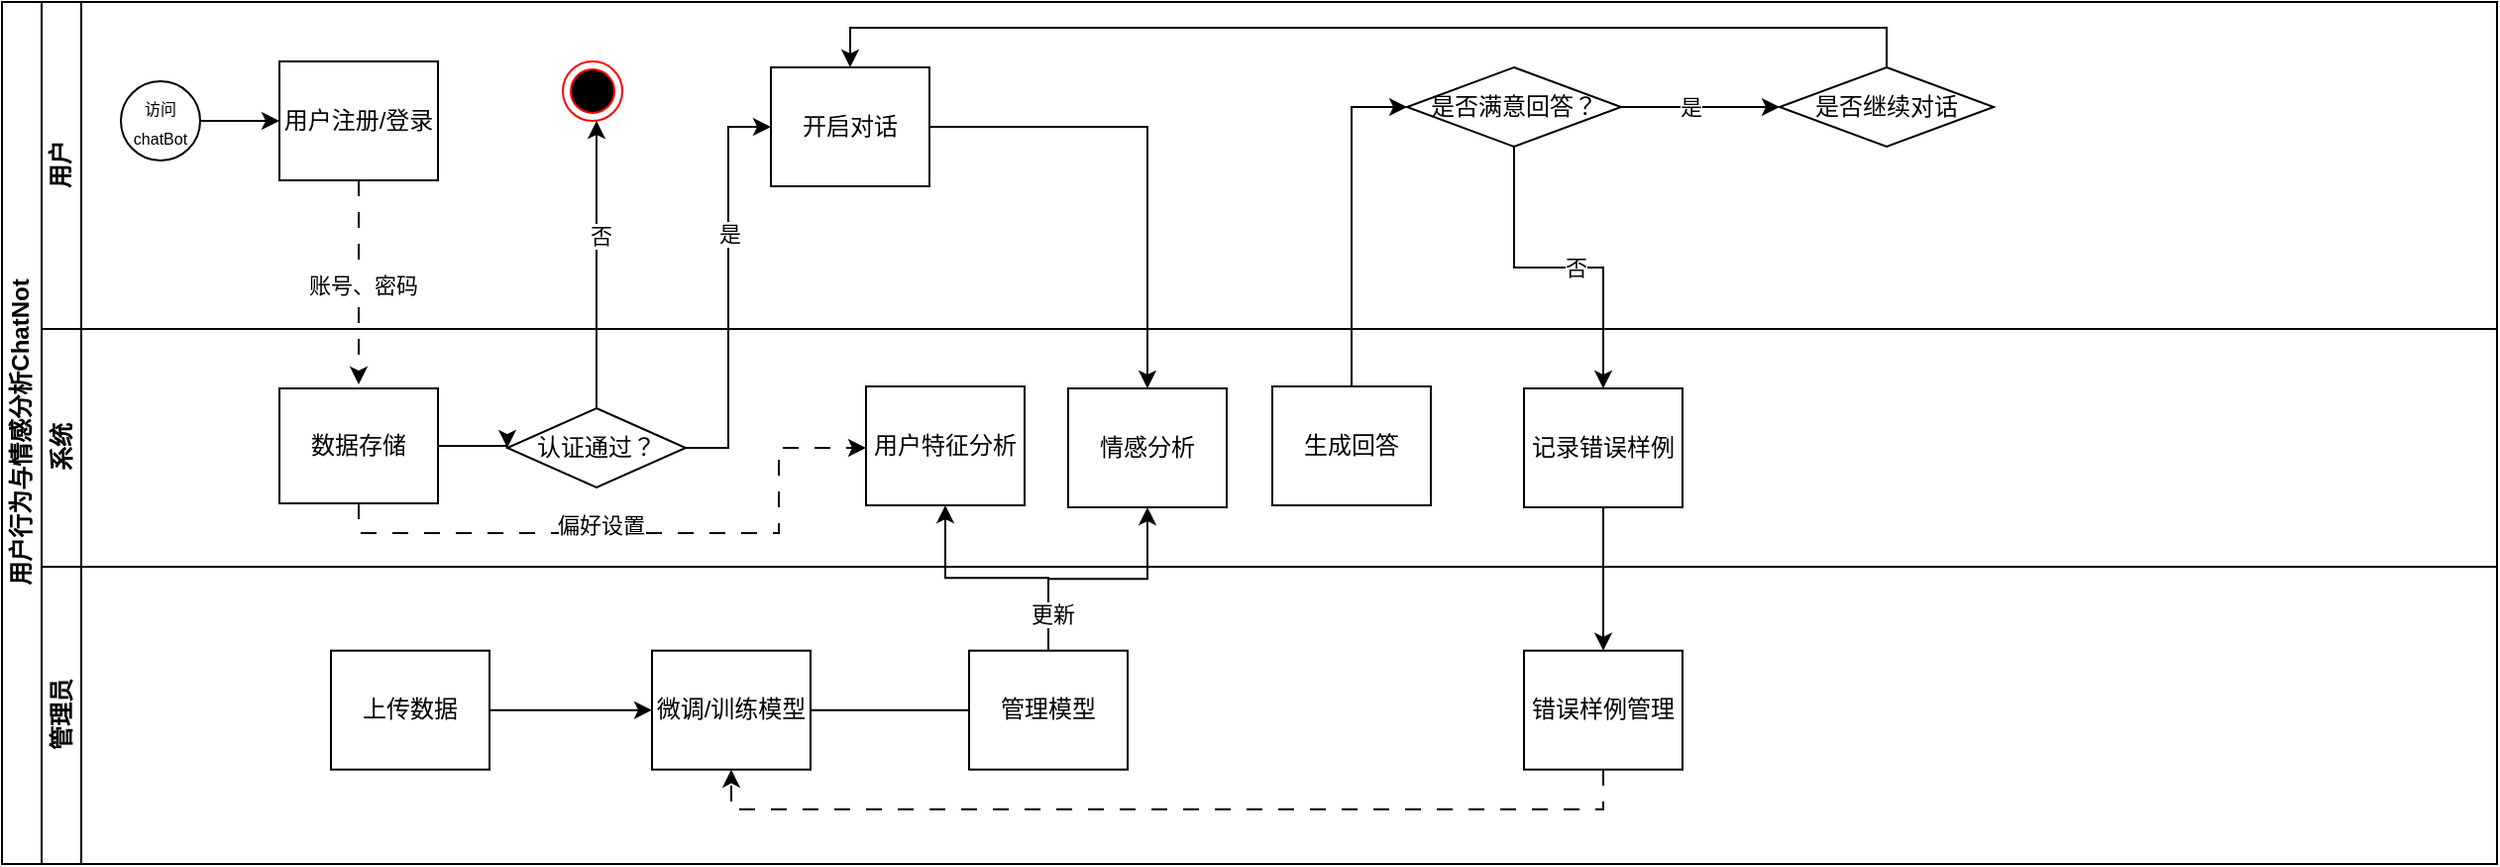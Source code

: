 <mxfile version="28.2.5">
  <diagram id="prtHgNgQTEPvFCAcTncT" name="Page-1">
    <mxGraphModel dx="1963" dy="1083" grid="0" gridSize="10" guides="1" tooltips="1" connect="1" arrows="1" fold="1" page="0" pageScale="1" pageWidth="827" pageHeight="1169" math="0" shadow="0">
      <root>
        <mxCell id="0" />
        <mxCell id="1" parent="0" />
        <mxCell id="dNxyNK7c78bLwvsdeMH5-19" value="用户行为与情感分析ChatNot" style="swimlane;html=1;childLayout=stackLayout;resizeParent=1;resizeParentMax=0;horizontal=0;startSize=20;horizontalStack=0;" parent="1" vertex="1">
          <mxGeometry x="-50" y="122" width="1259" height="435" as="geometry" />
        </mxCell>
        <mxCell id="dNxyNK7c78bLwvsdeMH5-20" value="用户" style="swimlane;html=1;startSize=20;horizontal=0;" parent="dNxyNK7c78bLwvsdeMH5-19" vertex="1">
          <mxGeometry x="20" width="1239" height="165" as="geometry" />
        </mxCell>
        <mxCell id="dNxyNK7c78bLwvsdeMH5-25" value="" style="edgeStyle=orthogonalEdgeStyle;rounded=0;orthogonalLoop=1;jettySize=auto;html=1;" parent="dNxyNK7c78bLwvsdeMH5-20" source="dNxyNK7c78bLwvsdeMH5-23" target="dNxyNK7c78bLwvsdeMH5-24" edge="1">
          <mxGeometry relative="1" as="geometry" />
        </mxCell>
        <mxCell id="dNxyNK7c78bLwvsdeMH5-23" value="&lt;font style=&quot;font-size: 8px;&quot;&gt;访问chatBot&lt;/font&gt;" style="ellipse;whiteSpace=wrap;html=1;" parent="dNxyNK7c78bLwvsdeMH5-20" vertex="1">
          <mxGeometry x="40" y="40" width="40" height="40" as="geometry" />
        </mxCell>
        <mxCell id="dNxyNK7c78bLwvsdeMH5-24" value="用户注册/登录" style="rounded=0;whiteSpace=wrap;html=1;fontFamily=Helvetica;fontSize=12;fontColor=#000000;align=center;" parent="dNxyNK7c78bLwvsdeMH5-20" vertex="1">
          <mxGeometry x="120" y="30" width="80" height="60" as="geometry" />
        </mxCell>
        <mxCell id="dNxyNK7c78bLwvsdeMH5-30" value="开启对话" style="rounded=0;whiteSpace=wrap;html=1;fontFamily=Helvetica;fontSize=12;fontColor=#000000;align=center;" parent="dNxyNK7c78bLwvsdeMH5-20" vertex="1">
          <mxGeometry x="368" y="33" width="80" height="60" as="geometry" />
        </mxCell>
        <mxCell id="M6F-Px4D4K-rMP6CH2uH-9" value="" style="ellipse;html=1;shape=endState;fillColor=#000000;strokeColor=#ff0000;" vertex="1" parent="dNxyNK7c78bLwvsdeMH5-20">
          <mxGeometry x="263" y="30" width="30" height="30" as="geometry" />
        </mxCell>
        <mxCell id="M6F-Px4D4K-rMP6CH2uH-67" value="" style="edgeStyle=orthogonalEdgeStyle;rounded=0;orthogonalLoop=1;jettySize=auto;html=1;" edge="1" parent="dNxyNK7c78bLwvsdeMH5-20" source="M6F-Px4D4K-rMP6CH2uH-35" target="M6F-Px4D4K-rMP6CH2uH-66">
          <mxGeometry relative="1" as="geometry" />
        </mxCell>
        <mxCell id="M6F-Px4D4K-rMP6CH2uH-68" value="是" style="edgeLabel;html=1;align=center;verticalAlign=middle;resizable=0;points=[];" vertex="1" connectable="0" parent="M6F-Px4D4K-rMP6CH2uH-67">
          <mxGeometry x="-0.125" relative="1" as="geometry">
            <mxPoint as="offset" />
          </mxGeometry>
        </mxCell>
        <mxCell id="M6F-Px4D4K-rMP6CH2uH-35" value="是否满意回答？" style="rhombus;whiteSpace=wrap;html=1;fontFamily=Helvetica;fontSize=12;fontColor=#000000;align=center;" vertex="1" parent="dNxyNK7c78bLwvsdeMH5-20">
          <mxGeometry x="689" y="33" width="108" height="40" as="geometry" />
        </mxCell>
        <mxCell id="M6F-Px4D4K-rMP6CH2uH-69" style="edgeStyle=orthogonalEdgeStyle;rounded=0;orthogonalLoop=1;jettySize=auto;html=1;exitX=0.5;exitY=0;exitDx=0;exitDy=0;entryX=0.5;entryY=0;entryDx=0;entryDy=0;" edge="1" parent="dNxyNK7c78bLwvsdeMH5-20" source="M6F-Px4D4K-rMP6CH2uH-66" target="dNxyNK7c78bLwvsdeMH5-30">
          <mxGeometry relative="1" as="geometry" />
        </mxCell>
        <mxCell id="M6F-Px4D4K-rMP6CH2uH-66" value="是否继续对话" style="rhombus;whiteSpace=wrap;html=1;fontFamily=Helvetica;fontSize=12;fontColor=#000000;align=center;" vertex="1" parent="dNxyNK7c78bLwvsdeMH5-20">
          <mxGeometry x="877" y="33" width="108" height="40" as="geometry" />
        </mxCell>
        <mxCell id="dNxyNK7c78bLwvsdeMH5-21" value="系统" style="swimlane;html=1;startSize=20;horizontal=0;" parent="dNxyNK7c78bLwvsdeMH5-19" vertex="1">
          <mxGeometry x="20" y="165" width="1239" height="120" as="geometry" />
        </mxCell>
        <mxCell id="M6F-Px4D4K-rMP6CH2uH-28" style="edgeStyle=orthogonalEdgeStyle;rounded=0;orthogonalLoop=1;jettySize=auto;html=1;exitX=0.5;exitY=1;exitDx=0;exitDy=0;dashed=1;dashPattern=8 8;" edge="1" parent="dNxyNK7c78bLwvsdeMH5-21" source="dNxyNK7c78bLwvsdeMH5-26" target="M6F-Px4D4K-rMP6CH2uH-26">
          <mxGeometry relative="1" as="geometry">
            <Array as="points">
              <mxPoint x="160" y="103" />
              <mxPoint x="372" y="103" />
              <mxPoint x="372" y="60" />
            </Array>
          </mxGeometry>
        </mxCell>
        <mxCell id="M6F-Px4D4K-rMP6CH2uH-29" value="偏好设置" style="edgeLabel;html=1;align=center;verticalAlign=middle;resizable=0;points=[];" vertex="1" connectable="0" parent="M6F-Px4D4K-rMP6CH2uH-28">
          <mxGeometry x="-0.13" y="4" relative="1" as="geometry">
            <mxPoint as="offset" />
          </mxGeometry>
        </mxCell>
        <mxCell id="dNxyNK7c78bLwvsdeMH5-26" value="数据存储" style="rounded=0;whiteSpace=wrap;html=1;fontFamily=Helvetica;fontSize=12;fontColor=#000000;align=center;" parent="dNxyNK7c78bLwvsdeMH5-21" vertex="1">
          <mxGeometry x="120" y="30" width="80" height="58" as="geometry" />
        </mxCell>
        <mxCell id="dNxyNK7c78bLwvsdeMH5-28" value="认证通过？" style="rhombus;whiteSpace=wrap;html=1;fontFamily=Helvetica;fontSize=12;fontColor=#000000;align=center;" parent="dNxyNK7c78bLwvsdeMH5-21" vertex="1">
          <mxGeometry x="235" y="40" width="90" height="40" as="geometry" />
        </mxCell>
        <mxCell id="dNxyNK7c78bLwvsdeMH5-29" value="" style="edgeStyle=orthogonalEdgeStyle;rounded=0;orthogonalLoop=1;jettySize=auto;html=1;endArrow=classic;endFill=1;exitX=0.5;exitY=1;exitDx=0;exitDy=0;dashed=1;dashPattern=8 8;" parent="dNxyNK7c78bLwvsdeMH5-21" source="dNxyNK7c78bLwvsdeMH5-24" edge="1">
          <mxGeometry relative="1" as="geometry">
            <mxPoint x="58.0" y="-35.98" as="sourcePoint" />
            <mxPoint x="160" y="28" as="targetPoint" />
          </mxGeometry>
        </mxCell>
        <mxCell id="M6F-Px4D4K-rMP6CH2uH-5" value="账号、密码" style="edgeLabel;html=1;align=center;verticalAlign=middle;resizable=0;points=[];" vertex="1" connectable="0" parent="dNxyNK7c78bLwvsdeMH5-29">
          <mxGeometry x="0.026" y="1" relative="1" as="geometry">
            <mxPoint as="offset" />
          </mxGeometry>
        </mxCell>
        <mxCell id="dNxyNK7c78bLwvsdeMH5-31" style="edgeStyle=orthogonalEdgeStyle;rounded=0;orthogonalLoop=1;jettySize=auto;html=1;endArrow=classic;endFill=1;exitX=1;exitY=0.5;exitDx=0;exitDy=0;entryX=0;entryY=0.5;entryDx=0;entryDy=0;" parent="dNxyNK7c78bLwvsdeMH5-21" source="dNxyNK7c78bLwvsdeMH5-26" target="dNxyNK7c78bLwvsdeMH5-28" edge="1">
          <mxGeometry relative="1" as="geometry" />
        </mxCell>
        <mxCell id="M6F-Px4D4K-rMP6CH2uH-26" value="用户特征分析" style="rounded=0;whiteSpace=wrap;html=1;fontFamily=Helvetica;fontSize=12;fontColor=#000000;align=center;" vertex="1" parent="dNxyNK7c78bLwvsdeMH5-21">
          <mxGeometry x="416" y="29" width="80" height="60" as="geometry" />
        </mxCell>
        <mxCell id="M6F-Px4D4K-rMP6CH2uH-27" value="情感分析" style="rounded=0;whiteSpace=wrap;html=1;fontFamily=Helvetica;fontSize=12;fontColor=#000000;align=center;" vertex="1" parent="dNxyNK7c78bLwvsdeMH5-21">
          <mxGeometry x="518" y="30" width="80" height="60" as="geometry" />
        </mxCell>
        <mxCell id="M6F-Px4D4K-rMP6CH2uH-33" value="生成回答" style="rounded=0;whiteSpace=wrap;html=1;fontFamily=Helvetica;fontSize=12;fontColor=#000000;align=center;" vertex="1" parent="dNxyNK7c78bLwvsdeMH5-21">
          <mxGeometry x="621" y="29" width="80" height="60" as="geometry" />
        </mxCell>
        <mxCell id="M6F-Px4D4K-rMP6CH2uH-47" value="记录错误样例" style="rounded=0;whiteSpace=wrap;html=1;fontFamily=Helvetica;fontSize=12;fontColor=#000000;align=center;" vertex="1" parent="dNxyNK7c78bLwvsdeMH5-21">
          <mxGeometry x="748" y="30" width="80" height="60" as="geometry" />
        </mxCell>
        <mxCell id="dNxyNK7c78bLwvsdeMH5-22" value="管理员" style="swimlane;html=1;startSize=20;horizontal=0;" parent="dNxyNK7c78bLwvsdeMH5-19" vertex="1">
          <mxGeometry x="20" y="285" width="1239" height="150" as="geometry" />
        </mxCell>
        <mxCell id="M6F-Px4D4K-rMP6CH2uH-60" style="edgeStyle=orthogonalEdgeStyle;rounded=0;orthogonalLoop=1;jettySize=auto;html=1;entryX=0.5;entryY=1;entryDx=0;entryDy=0;dashed=1;dashPattern=8 8;" edge="1" parent="dNxyNK7c78bLwvsdeMH5-22" source="dNxyNK7c78bLwvsdeMH5-34" target="M6F-Px4D4K-rMP6CH2uH-50">
          <mxGeometry relative="1" as="geometry">
            <Array as="points">
              <mxPoint x="788" y="122.33" />
              <mxPoint x="348" y="122.33" />
            </Array>
          </mxGeometry>
        </mxCell>
        <mxCell id="dNxyNK7c78bLwvsdeMH5-34" value="错误样例管理" style="rounded=0;whiteSpace=wrap;html=1;fontFamily=Helvetica;fontSize=12;fontColor=#000000;align=center;" parent="dNxyNK7c78bLwvsdeMH5-22" vertex="1">
          <mxGeometry x="748" y="42.33" width="80" height="60" as="geometry" />
        </mxCell>
        <mxCell id="M6F-Px4D4K-rMP6CH2uH-51" value="" style="edgeStyle=orthogonalEdgeStyle;rounded=0;orthogonalLoop=1;jettySize=auto;html=1;" edge="1" parent="dNxyNK7c78bLwvsdeMH5-22" source="M6F-Px4D4K-rMP6CH2uH-49" target="M6F-Px4D4K-rMP6CH2uH-50">
          <mxGeometry relative="1" as="geometry" />
        </mxCell>
        <mxCell id="M6F-Px4D4K-rMP6CH2uH-49" value="上传数据" style="rounded=0;whiteSpace=wrap;html=1;fontFamily=Helvetica;fontSize=12;fontColor=#000000;align=center;" vertex="1" parent="dNxyNK7c78bLwvsdeMH5-22">
          <mxGeometry x="146" y="42.33" width="80" height="60" as="geometry" />
        </mxCell>
        <mxCell id="M6F-Px4D4K-rMP6CH2uH-56" value="" style="edgeStyle=orthogonalEdgeStyle;rounded=0;orthogonalLoop=1;jettySize=auto;html=1;endArrow=none;endFill=0;" edge="1" parent="dNxyNK7c78bLwvsdeMH5-22" source="M6F-Px4D4K-rMP6CH2uH-50" target="M6F-Px4D4K-rMP6CH2uH-55">
          <mxGeometry relative="1" as="geometry" />
        </mxCell>
        <mxCell id="M6F-Px4D4K-rMP6CH2uH-50" value="微调/训练模型" style="rounded=0;whiteSpace=wrap;html=1;fontFamily=Helvetica;fontSize=12;fontColor=#000000;align=center;" vertex="1" parent="dNxyNK7c78bLwvsdeMH5-22">
          <mxGeometry x="308" y="42.33" width="80" height="60" as="geometry" />
        </mxCell>
        <mxCell id="M6F-Px4D4K-rMP6CH2uH-55" value="管理模型" style="rounded=0;whiteSpace=wrap;html=1;fontFamily=Helvetica;fontSize=12;fontColor=#000000;align=center;" vertex="1" parent="dNxyNK7c78bLwvsdeMH5-22">
          <mxGeometry x="468" y="42.33" width="80" height="60" as="geometry" />
        </mxCell>
        <mxCell id="M6F-Px4D4K-rMP6CH2uH-7" value="" style="edgeStyle=orthogonalEdgeStyle;rounded=0;orthogonalLoop=1;jettySize=auto;html=1;entryX=0.567;entryY=1;entryDx=0;entryDy=0;entryPerimeter=0;" edge="1" parent="dNxyNK7c78bLwvsdeMH5-19" source="dNxyNK7c78bLwvsdeMH5-28" target="M6F-Px4D4K-rMP6CH2uH-9">
          <mxGeometry relative="1" as="geometry">
            <mxPoint x="273" y="80" as="targetPoint" />
            <Array as="points">
              <mxPoint x="300" y="75" />
            </Array>
          </mxGeometry>
        </mxCell>
        <mxCell id="M6F-Px4D4K-rMP6CH2uH-8" value="否" style="edgeLabel;html=1;align=center;verticalAlign=middle;resizable=0;points=[];" vertex="1" connectable="0" parent="M6F-Px4D4K-rMP6CH2uH-7">
          <mxGeometry x="0.199" y="-2" relative="1" as="geometry">
            <mxPoint as="offset" />
          </mxGeometry>
        </mxCell>
        <mxCell id="M6F-Px4D4K-rMP6CH2uH-10" style="edgeStyle=orthogonalEdgeStyle;rounded=0;orthogonalLoop=1;jettySize=auto;html=1;exitX=1;exitY=0.5;exitDx=0;exitDy=0;entryX=0;entryY=0.5;entryDx=0;entryDy=0;" edge="1" parent="dNxyNK7c78bLwvsdeMH5-19" source="dNxyNK7c78bLwvsdeMH5-28" target="dNxyNK7c78bLwvsdeMH5-30">
          <mxGeometry relative="1" as="geometry">
            <mxPoint x="290" y="143" as="sourcePoint" />
            <mxPoint x="368" y="56" as="targetPoint" />
          </mxGeometry>
        </mxCell>
        <mxCell id="M6F-Px4D4K-rMP6CH2uH-11" value="是" style="edgeLabel;html=1;align=center;verticalAlign=middle;resizable=0;points=[];" vertex="1" connectable="0" parent="M6F-Px4D4K-rMP6CH2uH-10">
          <mxGeometry x="0.265" relative="1" as="geometry">
            <mxPoint as="offset" />
          </mxGeometry>
        </mxCell>
        <mxCell id="M6F-Px4D4K-rMP6CH2uH-32" style="edgeStyle=orthogonalEdgeStyle;rounded=0;orthogonalLoop=1;jettySize=auto;html=1;exitX=1;exitY=0.5;exitDx=0;exitDy=0;entryX=0.5;entryY=0;entryDx=0;entryDy=0;" edge="1" parent="dNxyNK7c78bLwvsdeMH5-19" source="dNxyNK7c78bLwvsdeMH5-30" target="M6F-Px4D4K-rMP6CH2uH-27">
          <mxGeometry relative="1" as="geometry" />
        </mxCell>
        <mxCell id="M6F-Px4D4K-rMP6CH2uH-48" style="edgeStyle=orthogonalEdgeStyle;rounded=0;orthogonalLoop=1;jettySize=auto;html=1;exitX=0.5;exitY=1;exitDx=0;exitDy=0;" edge="1" parent="dNxyNK7c78bLwvsdeMH5-19" source="M6F-Px4D4K-rMP6CH2uH-47" target="dNxyNK7c78bLwvsdeMH5-34">
          <mxGeometry relative="1" as="geometry" />
        </mxCell>
        <mxCell id="M6F-Px4D4K-rMP6CH2uH-57" style="edgeStyle=orthogonalEdgeStyle;rounded=0;orthogonalLoop=1;jettySize=auto;html=1;exitX=0.5;exitY=0;exitDx=0;exitDy=0;entryX=0.5;entryY=1;entryDx=0;entryDy=0;" edge="1" parent="dNxyNK7c78bLwvsdeMH5-19" source="M6F-Px4D4K-rMP6CH2uH-55" target="M6F-Px4D4K-rMP6CH2uH-26">
          <mxGeometry relative="1" as="geometry" />
        </mxCell>
        <mxCell id="M6F-Px4D4K-rMP6CH2uH-58" style="edgeStyle=orthogonalEdgeStyle;rounded=0;orthogonalLoop=1;jettySize=auto;html=1;exitX=0.5;exitY=0;exitDx=0;exitDy=0;entryX=0.5;entryY=1;entryDx=0;entryDy=0;" edge="1" parent="dNxyNK7c78bLwvsdeMH5-19" source="M6F-Px4D4K-rMP6CH2uH-55" target="M6F-Px4D4K-rMP6CH2uH-27">
          <mxGeometry relative="1" as="geometry">
            <mxPoint x="586" y="359" as="sourcePoint" />
            <mxPoint x="522" y="268" as="targetPoint" />
          </mxGeometry>
        </mxCell>
        <mxCell id="M6F-Px4D4K-rMP6CH2uH-59" value="更新" style="edgeLabel;html=1;align=center;verticalAlign=middle;resizable=0;points=[];" vertex="1" connectable="0" parent="M6F-Px4D4K-rMP6CH2uH-58">
          <mxGeometry x="-0.678" y="-2" relative="1" as="geometry">
            <mxPoint y="1" as="offset" />
          </mxGeometry>
        </mxCell>
        <mxCell id="M6F-Px4D4K-rMP6CH2uH-61" style="edgeStyle=orthogonalEdgeStyle;rounded=0;orthogonalLoop=1;jettySize=auto;html=1;exitX=0.5;exitY=0;exitDx=0;exitDy=0;entryX=0;entryY=0.5;entryDx=0;entryDy=0;" edge="1" parent="dNxyNK7c78bLwvsdeMH5-19" source="M6F-Px4D4K-rMP6CH2uH-33" target="M6F-Px4D4K-rMP6CH2uH-35">
          <mxGeometry relative="1" as="geometry" />
        </mxCell>
        <mxCell id="M6F-Px4D4K-rMP6CH2uH-62" style="edgeStyle=orthogonalEdgeStyle;rounded=0;orthogonalLoop=1;jettySize=auto;html=1;exitX=0.5;exitY=1;exitDx=0;exitDy=0;entryX=0.5;entryY=0;entryDx=0;entryDy=0;" edge="1" parent="dNxyNK7c78bLwvsdeMH5-19" source="M6F-Px4D4K-rMP6CH2uH-35" target="M6F-Px4D4K-rMP6CH2uH-47">
          <mxGeometry relative="1" as="geometry" />
        </mxCell>
        <mxCell id="M6F-Px4D4K-rMP6CH2uH-63" value="否" style="edgeLabel;html=1;align=center;verticalAlign=middle;resizable=0;points=[];" vertex="1" connectable="0" parent="M6F-Px4D4K-rMP6CH2uH-62">
          <mxGeometry x="0.107" relative="1" as="geometry">
            <mxPoint x="-1" as="offset" />
          </mxGeometry>
        </mxCell>
      </root>
    </mxGraphModel>
  </diagram>
</mxfile>
